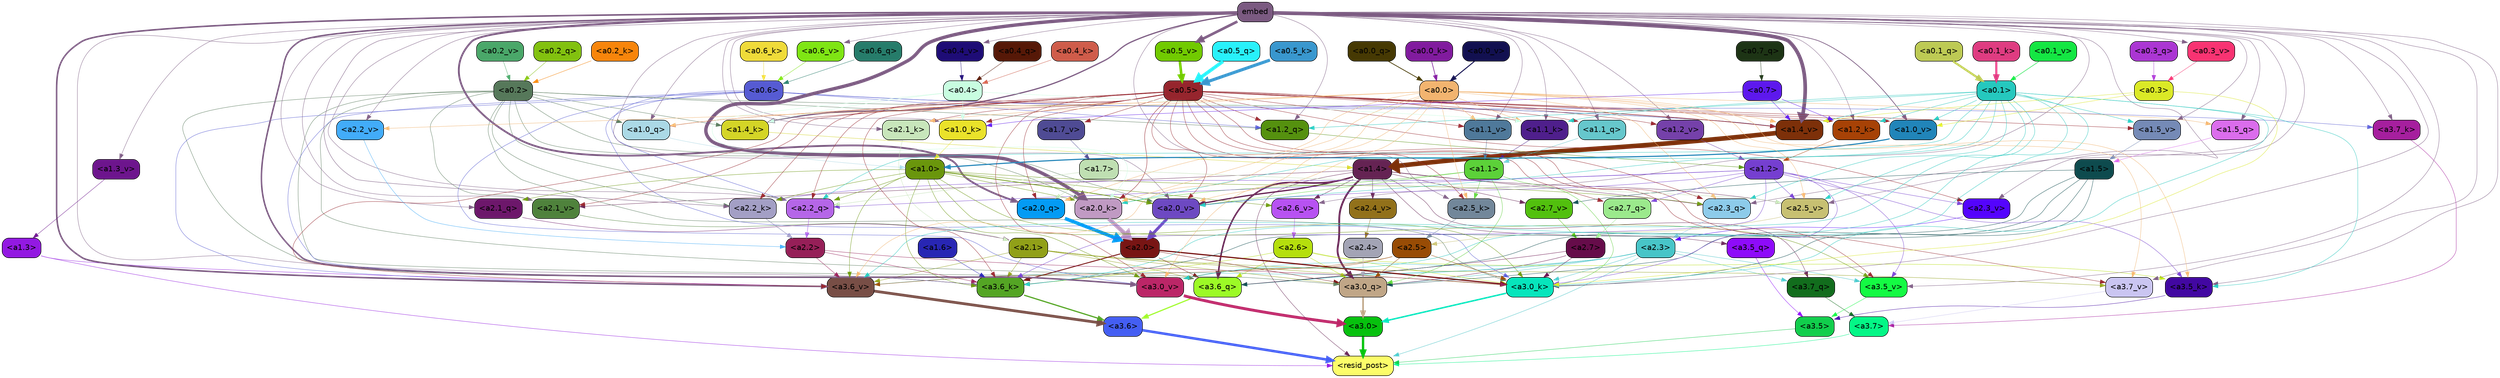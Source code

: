 strict digraph "" {
	graph [bgcolor=transparent,
		layout=dot,
		overlap=false,
		splines=true
	];
	"<a3.7>"	[color=black,
		fillcolor="#04f686",
		fontname=Helvetica,
		shape=box,
		style="filled, rounded"];
	"<resid_post>"	[color=black,
		fillcolor="#fcfd69",
		fontname=Helvetica,
		shape=box,
		style="filled, rounded"];
	"<a3.7>" -> "<resid_post>"	[color="#04f686",
		penwidth=0.6239100098609924];
	"<a3.6>"	[color=black,
		fillcolor="#445ef3",
		fontname=Helvetica,
		shape=box,
		style="filled, rounded"];
	"<a3.6>" -> "<resid_post>"	[color="#445ef3",
		penwidth=4.569062113761902];
	"<a3.5>"	[color=black,
		fillcolor="#11ce4c",
		fontname=Helvetica,
		shape=box,
		style="filled, rounded"];
	"<a3.5>" -> "<resid_post>"	[color="#11ce4c",
		penwidth=0.6];
	"<a3.0>"	[color=black,
		fillcolor="#07c10e",
		fontname=Helvetica,
		shape=box,
		style="filled, rounded"];
	"<a3.0>" -> "<resid_post>"	[color="#07c10e",
		penwidth=4.283544182777405];
	"<a2.3>"	[color=black,
		fillcolor="#48c5c8",
		fontname=Helvetica,
		shape=box,
		style="filled, rounded"];
	"<a2.3>" -> "<resid_post>"	[color="#48c5c8",
		penwidth=0.6];
	"<a3.7_q>"	[color=black,
		fillcolor="#126d1d",
		fontname=Helvetica,
		shape=box,
		style="filled, rounded"];
	"<a2.3>" -> "<a3.7_q>"	[color="#48c5c8",
		penwidth=0.6];
	"<a3.6_q>"	[color=black,
		fillcolor="#9cfa26",
		fontname=Helvetica,
		shape=box,
		style="filled, rounded"];
	"<a2.3>" -> "<a3.6_q>"	[color="#48c5c8",
		penwidth=0.6];
	"<a3.0_q>"	[color=black,
		fillcolor="#c0a687",
		fontname=Helvetica,
		shape=box,
		style="filled, rounded"];
	"<a2.3>" -> "<a3.0_q>"	[color="#48c5c8",
		penwidth=0.6];
	"<a3.0_k>"	[color=black,
		fillcolor="#07e5bc",
		fontname=Helvetica,
		shape=box,
		style="filled, rounded"];
	"<a2.3>" -> "<a3.0_k>"	[color="#48c5c8",
		penwidth=0.6];
	"<a3.6_v>"	[color=black,
		fillcolor="#784e46",
		fontname=Helvetica,
		shape=box,
		style="filled, rounded"];
	"<a2.3>" -> "<a3.6_v>"	[color="#48c5c8",
		penwidth=0.6];
	"<a3.5_v>"	[color=black,
		fillcolor="#14fa43",
		fontname=Helvetica,
		shape=box,
		style="filled, rounded"];
	"<a2.3>" -> "<a3.5_v>"	[color="#48c5c8",
		penwidth=0.6];
	"<a3.0_v>"	[color=black,
		fillcolor="#bb2667",
		fontname=Helvetica,
		shape=box,
		style="filled, rounded"];
	"<a2.3>" -> "<a3.0_v>"	[color="#48c5c8",
		penwidth=0.6];
	"<a1.4>"	[color=black,
		fillcolor="#652353",
		fontname=Helvetica,
		shape=box,
		style="filled, rounded"];
	"<a1.4>" -> "<resid_post>"	[color="#652353",
		penwidth=0.6];
	"<a1.4>" -> "<a3.7_q>"	[color="#652353",
		penwidth=0.6];
	"<a1.4>" -> "<a3.6_q>"	[color="#652353",
		penwidth=2.7934007048606873];
	"<a3.5_q>"	[color=black,
		fillcolor="#8e0bfa",
		fontname=Helvetica,
		shape=box,
		style="filled, rounded"];
	"<a1.4>" -> "<a3.5_q>"	[color="#652353",
		penwidth=0.6];
	"<a1.4>" -> "<a3.0_q>"	[color="#652353",
		penwidth=3.340754985809326];
	"<a2.3_q>"	[color=black,
		fillcolor="#8dcbea",
		fontname=Helvetica,
		shape=box,
		style="filled, rounded"];
	"<a1.4>" -> "<a2.3_q>"	[color="#652353",
		penwidth=0.6];
	"<a2.7_v>"	[color=black,
		fillcolor="#52c00e",
		fontname=Helvetica,
		shape=box,
		style="filled, rounded"];
	"<a1.4>" -> "<a2.7_v>"	[color="#652353",
		penwidth=0.6];
	"<a2.6_v>"	[color=black,
		fillcolor="#b752f2",
		fontname=Helvetica,
		shape=box,
		style="filled, rounded"];
	"<a1.4>" -> "<a2.6_v>"	[color="#652353",
		penwidth=0.6];
	"<a2.5_v>"	[color=black,
		fillcolor="#c7c072",
		fontname=Helvetica,
		shape=box,
		style="filled, rounded"];
	"<a1.4>" -> "<a2.5_v>"	[color="#652353",
		penwidth=0.6];
	"<a2.4_v>"	[color=black,
		fillcolor="#92711a",
		fontname=Helvetica,
		shape=box,
		style="filled, rounded"];
	"<a1.4>" -> "<a2.4_v>"	[color="#652353",
		penwidth=0.6];
	"<a2.1_v>"	[color=black,
		fillcolor="#4f823c",
		fontname=Helvetica,
		shape=box,
		style="filled, rounded"];
	"<a1.4>" -> "<a2.1_v>"	[color="#652353",
		penwidth=0.6];
	"<a2.0_v>"	[color=black,
		fillcolor="#6d49c2",
		fontname=Helvetica,
		shape=box,
		style="filled, rounded"];
	"<a1.4>" -> "<a2.0_v>"	[color="#652353",
		penwidth=2.268759250640869];
	"<a1.3>"	[color=black,
		fillcolor="#9319e2",
		fontname=Helvetica,
		shape=box,
		style="filled, rounded"];
	"<a1.3>" -> "<resid_post>"	[color="#9319e2",
		penwidth=0.6];
	"<a1.3>" -> "<a3.6_v>"	[color="#9319e2",
		penwidth=0.6];
	"<a3.7_q>" -> "<a3.7>"	[color="#126d1d",
		penwidth=0.6];
	"<a3.6_q>" -> "<a3.6>"	[color="#9cfa26",
		penwidth=2.0347584784030914];
	"<a3.5_q>" -> "<a3.5>"	[color="#8e0bfa",
		penwidth=0.6];
	"<a3.0_q>" -> "<a3.0>"	[color="#c0a687",
		penwidth=2.8635367155075073];
	"<a3.7_k>"	[color=black,
		fillcolor="#a61f9e",
		fontname=Helvetica,
		shape=box,
		style="filled, rounded"];
	"<a3.7_k>" -> "<a3.7>"	[color="#a61f9e",
		penwidth=0.6];
	"<a3.6_k>"	[color=black,
		fillcolor="#54a524",
		fontname=Helvetica,
		shape=box,
		style="filled, rounded"];
	"<a3.6_k>" -> "<a3.6>"	[color="#54a524",
		penwidth=2.1760786175727844];
	"<a3.5_k>"	[color=black,
		fillcolor="#4208a2",
		fontname=Helvetica,
		shape=box,
		style="filled, rounded"];
	"<a3.5_k>" -> "<a3.5>"	[color="#4208a2",
		penwidth=0.6];
	"<a3.0_k>" -> "<a3.0>"	[color="#07e5bc",
		penwidth=2.632905662059784];
	"<a3.7_v>"	[color=black,
		fillcolor="#cac5f1",
		fontname=Helvetica,
		shape=box,
		style="filled, rounded"];
	"<a3.7_v>" -> "<a3.7>"	[color="#cac5f1",
		penwidth=0.6];
	"<a3.6_v>" -> "<a3.6>"	[color="#784e46",
		penwidth=4.981305837631226];
	"<a3.5_v>" -> "<a3.5>"	[color="#14fa43",
		penwidth=0.6];
	"<a3.0_v>" -> "<a3.0>"	[color="#bb2667",
		penwidth=5.168330669403076];
	"<a2.7>"	[color=black,
		fillcolor="#660c4a",
		fontname=Helvetica,
		shape=box,
		style="filled, rounded"];
	"<a2.7>" -> "<a3.6_q>"	[color="#660c4a",
		penwidth=0.6];
	"<a2.7>" -> "<a3.0_q>"	[color="#660c4a",
		penwidth=0.6];
	"<a2.7>" -> "<a3.0_k>"	[color="#660c4a",
		penwidth=0.6];
	"<a2.6>"	[color=black,
		fillcolor="#b5df0d",
		fontname=Helvetica,
		shape=box,
		style="filled, rounded"];
	"<a2.6>" -> "<a3.6_q>"	[color="#b5df0d",
		penwidth=0.6];
	"<a2.6>" -> "<a3.0_q>"	[color="#b5df0d",
		penwidth=0.6];
	"<a2.6>" -> "<a3.6_k>"	[color="#b5df0d",
		penwidth=0.6];
	"<a2.6>" -> "<a3.5_k>"	[color="#b5df0d",
		penwidth=0.6];
	"<a2.6>" -> "<a3.0_k>"	[color="#b5df0d",
		penwidth=0.6];
	"<a2.1>"	[color=black,
		fillcolor="#91a018",
		fontname=Helvetica,
		shape=box,
		style="filled, rounded"];
	"<a2.1>" -> "<a3.6_q>"	[color="#91a018",
		penwidth=0.6];
	"<a2.1>" -> "<a3.0_q>"	[color="#91a018",
		penwidth=0.6];
	"<a2.1>" -> "<a3.6_k>"	[color="#91a018",
		penwidth=0.6];
	"<a2.1>" -> "<a3.0_k>"	[color="#91a018",
		penwidth=0.6];
	"<a2.1>" -> "<a3.7_v>"	[color="#91a018",
		penwidth=0.6];
	"<a2.1>" -> "<a3.6_v>"	[color="#91a018",
		penwidth=0.6];
	"<a2.0>"	[color=black,
		fillcolor="#781514",
		fontname=Helvetica,
		shape=box,
		style="filled, rounded"];
	"<a2.0>" -> "<a3.6_q>"	[color="#781514",
		penwidth=0.6];
	"<a2.0>" -> "<a3.0_q>"	[color="#781514",
		penwidth=0.6];
	"<a2.0>" -> "<a3.6_k>"	[color="#781514",
		penwidth=1.6382827460765839];
	"<a2.0>" -> "<a3.0_k>"	[color="#781514",
		penwidth=2.161143198609352];
	"<a1.5>"	[color=black,
		fillcolor="#0e4b4e",
		fontname=Helvetica,
		shape=box,
		style="filled, rounded"];
	"<a1.5>" -> "<a3.6_q>"	[color="#0e4b4e",
		penwidth=0.6];
	"<a1.5>" -> "<a3.0_q>"	[color="#0e4b4e",
		penwidth=0.6];
	"<a1.5>" -> "<a3.6_k>"	[color="#0e4b4e",
		penwidth=0.6];
	"<a1.5>" -> "<a3.0_k>"	[color="#0e4b4e",
		penwidth=0.6];
	"<a1.5>" -> "<a2.7_v>"	[color="#0e4b4e",
		penwidth=0.6];
	"<a0.2>"	[color=black,
		fillcolor="#56785a",
		fontname=Helvetica,
		shape=box,
		style="filled, rounded"];
	"<a0.2>" -> "<a3.6_q>"	[color="#56785a",
		penwidth=0.6];
	"<a0.2>" -> "<a3.0_q>"	[color="#56785a",
		penwidth=0.6];
	"<a0.2>" -> "<a3.6_k>"	[color="#56785a",
		penwidth=0.6];
	"<a0.2>" -> "<a3.0_k>"	[color="#56785a",
		penwidth=0.6];
	"<a2.2_q>"	[color=black,
		fillcolor="#b566e8",
		fontname=Helvetica,
		shape=box,
		style="filled, rounded"];
	"<a0.2>" -> "<a2.2_q>"	[color="#56785a",
		penwidth=0.6];
	"<a2.2_k>"	[color=black,
		fillcolor="#a39fc5",
		fontname=Helvetica,
		shape=box,
		style="filled, rounded"];
	"<a0.2>" -> "<a2.2_k>"	[color="#56785a",
		penwidth=0.6];
	"<a2.0_k>"	[color=black,
		fillcolor="#c09ac3",
		fontname=Helvetica,
		shape=box,
		style="filled, rounded"];
	"<a0.2>" -> "<a2.0_k>"	[color="#56785a",
		penwidth=0.6];
	"<a0.2>" -> "<a2.1_v>"	[color="#56785a",
		penwidth=0.6];
	"<a0.2>" -> "<a2.0_v>"	[color="#56785a",
		penwidth=0.6];
	"<a1.2_q>"	[color=black,
		fillcolor="#55910f",
		fontname=Helvetica,
		shape=box,
		style="filled, rounded"];
	"<a0.2>" -> "<a1.2_q>"	[color="#56785a",
		penwidth=0.6];
	"<a1.0_q>"	[color=black,
		fillcolor="#abd9e6",
		fontname=Helvetica,
		shape=box,
		style="filled, rounded"];
	"<a0.2>" -> "<a1.0_q>"	[color="#56785a",
		penwidth=0.6];
	"<a1.4_k>"	[color=black,
		fillcolor="#d4d527",
		fontname=Helvetica,
		shape=box,
		style="filled, rounded"];
	"<a0.2>" -> "<a1.4_k>"	[color="#56785a",
		penwidth=0.6];
	"<a1.4_v>"	[color=black,
		fillcolor="#7d3009",
		fontname=Helvetica,
		shape=box,
		style="filled, rounded"];
	"<a0.2>" -> "<a1.4_v>"	[color="#56785a",
		penwidth=0.6];
	"<a2.5>"	[color=black,
		fillcolor="#984c05",
		fontname=Helvetica,
		shape=box,
		style="filled, rounded"];
	"<a2.5>" -> "<a3.0_q>"	[color="#984c05",
		penwidth=0.6];
	"<a2.5>" -> "<a3.0_k>"	[color="#984c05",
		penwidth=0.6];
	"<a2.5>" -> "<a3.6_v>"	[color="#984c05",
		penwidth=0.6];
	"<a2.5>" -> "<a3.0_v>"	[color="#984c05",
		penwidth=0.6];
	"<a2.4>"	[color=black,
		fillcolor="#a3a4b5",
		fontname=Helvetica,
		shape=box,
		style="filled, rounded"];
	"<a2.4>" -> "<a3.0_q>"	[color="#a3a4b5",
		penwidth=0.6];
	"<a1.1>"	[color=black,
		fillcolor="#5cd139",
		fontname=Helvetica,
		shape=box,
		style="filled, rounded"];
	"<a1.1>" -> "<a3.0_q>"	[color="#5cd139",
		penwidth=0.6];
	"<a1.1>" -> "<a3.0_k>"	[color="#5cd139",
		penwidth=0.6];
	"<a2.5_k>"	[color=black,
		fillcolor="#72879a",
		fontname=Helvetica,
		shape=box,
		style="filled, rounded"];
	"<a1.1>" -> "<a2.5_k>"	[color="#5cd139",
		penwidth=0.6];
	"<a1.1>" -> "<a2.0_k>"	[color="#5cd139",
		penwidth=0.6];
	"<a1.1>" -> "<a2.0_v>"	[color="#5cd139",
		penwidth=0.6];
	"<a0.6>"	[color=black,
		fillcolor="#565bd3",
		fontname=Helvetica,
		shape=box,
		style="filled, rounded"];
	"<a0.6>" -> "<a3.7_k>"	[color="#565bd3",
		penwidth=0.6];
	"<a0.6>" -> "<a3.6_k>"	[color="#565bd3",
		penwidth=0.6];
	"<a0.6>" -> "<a3.0_k>"	[color="#565bd3",
		penwidth=0.6];
	"<a0.6>" -> "<a3.6_v>"	[color="#565bd3",
		penwidth=0.6];
	"<a0.6>" -> "<a3.0_v>"	[color="#565bd3",
		penwidth=0.6];
	"<a0.6>" -> "<a2.2_q>"	[color="#565bd3",
		penwidth=0.6];
	"<a0.6>" -> "<a1.2_q>"	[color="#565bd3",
		penwidth=0.6];
	"<a0.6>" -> "<a1.4_v>"	[color="#565bd3",
		penwidth=0.6];
	embed	[color=black,
		fillcolor="#7b5a81",
		fontname=Helvetica,
		shape=box,
		style="filled, rounded"];
	embed -> "<a3.7_k>"	[color="#7b5a81",
		penwidth=0.6];
	embed -> "<a3.6_k>"	[color="#7b5a81",
		penwidth=0.6];
	embed -> "<a3.5_k>"	[color="#7b5a81",
		penwidth=0.6];
	embed -> "<a3.0_k>"	[color="#7b5a81",
		penwidth=0.6];
	embed -> "<a3.7_v>"	[color="#7b5a81",
		penwidth=0.6];
	embed -> "<a3.6_v>"	[color="#7b5a81",
		penwidth=2.7825746536254883];
	embed -> "<a3.5_v>"	[color="#7b5a81",
		penwidth=0.6];
	embed -> "<a3.0_v>"	[color="#7b5a81",
		penwidth=2.6950180530548096];
	embed -> "<a2.3_q>"	[color="#7b5a81",
		penwidth=0.6];
	embed -> "<a2.2_q>"	[color="#7b5a81",
		penwidth=0.6];
	"<a2.1_q>"	[color=black,
		fillcolor="#6d176b",
		fontname=Helvetica,
		shape=box,
		style="filled, rounded"];
	embed -> "<a2.1_q>"	[color="#7b5a81",
		penwidth=0.6];
	"<a2.0_q>"	[color=black,
		fillcolor="#049bf4",
		fontname=Helvetica,
		shape=box,
		style="filled, rounded"];
	embed -> "<a2.0_q>"	[color="#7b5a81",
		penwidth=3.305941343307495];
	embed -> "<a2.5_k>"	[color="#7b5a81",
		penwidth=0.6];
	embed -> "<a2.2_k>"	[color="#7b5a81",
		penwidth=0.6698317527770996];
	"<a2.1_k>"	[color=black,
		fillcolor="#c8e6bb",
		fontname=Helvetica,
		shape=box,
		style="filled, rounded"];
	embed -> "<a2.1_k>"	[color="#7b5a81",
		penwidth=0.6];
	embed -> "<a2.0_k>"	[color="#7b5a81",
		penwidth=6.12570995092392];
	embed -> "<a2.6_v>"	[color="#7b5a81",
		penwidth=0.6];
	embed -> "<a2.5_v>"	[color="#7b5a81",
		penwidth=0.6];
	"<a2.3_v>"	[color=black,
		fillcolor="#5404fd",
		fontname=Helvetica,
		shape=box,
		style="filled, rounded"];
	embed -> "<a2.3_v>"	[color="#7b5a81",
		penwidth=0.6];
	"<a2.2_v>"	[color=black,
		fillcolor="#42acf9",
		fontname=Helvetica,
		shape=box,
		style="filled, rounded"];
	embed -> "<a2.2_v>"	[color="#7b5a81",
		penwidth=0.6];
	embed -> "<a2.1_v>"	[color="#7b5a81",
		penwidth=0.6];
	embed -> "<a2.0_v>"	[color="#7b5a81",
		penwidth=0.6];
	"<a1.5_q>"	[color=black,
		fillcolor="#db6dec",
		fontname=Helvetica,
		shape=box,
		style="filled, rounded"];
	embed -> "<a1.5_q>"	[color="#7b5a81",
		penwidth=0.6];
	embed -> "<a1.2_q>"	[color="#7b5a81",
		penwidth=0.6087074279785156];
	"<a1.1_q>"	[color=black,
		fillcolor="#66c7cc",
		fontname=Helvetica,
		shape=box,
		style="filled, rounded"];
	embed -> "<a1.1_q>"	[color="#7b5a81",
		penwidth=0.6];
	embed -> "<a1.0_q>"	[color="#7b5a81",
		penwidth=0.6];
	embed -> "<a1.4_k>"	[color="#7b5a81",
		penwidth=2.1858973503112793];
	"<a1.2_k>"	[color=black,
		fillcolor="#a74206",
		fontname=Helvetica,
		shape=box,
		style="filled, rounded"];
	embed -> "<a1.2_k>"	[color="#7b5a81",
		penwidth=0.6];
	"<a1.1_k>"	[color=black,
		fillcolor="#4f1f8c",
		fontname=Helvetica,
		shape=box,
		style="filled, rounded"];
	embed -> "<a1.1_k>"	[color="#7b5a81",
		penwidth=0.6];
	"<a1.0_k>"	[color=black,
		fillcolor="#eae22a",
		fontname=Helvetica,
		shape=box,
		style="filled, rounded"];
	embed -> "<a1.0_k>"	[color="#7b5a81",
		penwidth=0.6];
	"<a1.5_v>"	[color=black,
		fillcolor="#758ab6",
		fontname=Helvetica,
		shape=box,
		style="filled, rounded"];
	embed -> "<a1.5_v>"	[color="#7b5a81",
		penwidth=0.6];
	embed -> "<a1.4_v>"	[color="#7b5a81",
		penwidth=6.590077131986618];
	"<a1.3_v>"	[color=black,
		fillcolor="#6d158d",
		fontname=Helvetica,
		shape=box,
		style="filled, rounded"];
	embed -> "<a1.3_v>"	[color="#7b5a81",
		penwidth=0.6];
	"<a1.2_v>"	[color=black,
		fillcolor="#7541aa",
		fontname=Helvetica,
		shape=box,
		style="filled, rounded"];
	embed -> "<a1.2_v>"	[color="#7b5a81",
		penwidth=0.6];
	"<a1.1_v>"	[color=black,
		fillcolor="#4f799a",
		fontname=Helvetica,
		shape=box,
		style="filled, rounded"];
	embed -> "<a1.1_v>"	[color="#7b5a81",
		penwidth=0.6];
	"<a1.0_v>"	[color=black,
		fillcolor="#2185b9",
		fontname=Helvetica,
		shape=box,
		style="filled, rounded"];
	embed -> "<a1.0_v>"	[color="#7b5a81",
		penwidth=1.2076449394226074];
	"<a0.6_v>"	[color=black,
		fillcolor="#7fe514",
		fontname=Helvetica,
		shape=box,
		style="filled, rounded"];
	embed -> "<a0.6_v>"	[color="#7b5a81",
		penwidth=0.6];
	"<a0.5_v>"	[color=black,
		fillcolor="#71ca01",
		fontname=Helvetica,
		shape=box,
		style="filled, rounded"];
	embed -> "<a0.5_v>"	[color="#7b5a81",
		penwidth=4.663905620574951];
	"<a0.4_v>"	[color=black,
		fillcolor="#1e0c76",
		fontname=Helvetica,
		shape=box,
		style="filled, rounded"];
	embed -> "<a0.4_v>"	[color="#7b5a81",
		penwidth=0.6];
	"<a0.3_v>"	[color=black,
		fillcolor="#f83372",
		fontname=Helvetica,
		shape=box,
		style="filled, rounded"];
	embed -> "<a0.3_v>"	[color="#7b5a81",
		penwidth=0.6];
	"<a2.2>"	[color=black,
		fillcolor="#961f58",
		fontname=Helvetica,
		shape=box,
		style="filled, rounded"];
	"<a2.2>" -> "<a3.6_k>"	[color="#961f58",
		penwidth=0.6];
	"<a2.2>" -> "<a3.0_k>"	[color="#961f58",
		penwidth=0.6];
	"<a2.2>" -> "<a3.6_v>"	[color="#961f58",
		penwidth=0.6];
	"<a1.6>"	[color=black,
		fillcolor="#2826b4",
		fontname=Helvetica,
		shape=box,
		style="filled, rounded"];
	"<a1.6>" -> "<a3.6_k>"	[color="#2826b4",
		penwidth=0.6];
	"<a1.2>"	[color=black,
		fillcolor="#753fd0",
		fontname=Helvetica,
		shape=box,
		style="filled, rounded"];
	"<a1.2>" -> "<a3.6_k>"	[color="#753fd0",
		penwidth=0.6];
	"<a1.2>" -> "<a3.5_k>"	[color="#753fd0",
		penwidth=0.6];
	"<a1.2>" -> "<a3.0_k>"	[color="#753fd0",
		penwidth=0.6];
	"<a1.2>" -> "<a3.5_v>"	[color="#753fd0",
		penwidth=0.6];
	"<a2.7_q>"	[color=black,
		fillcolor="#9be98c",
		fontname=Helvetica,
		shape=box,
		style="filled, rounded"];
	"<a1.2>" -> "<a2.7_q>"	[color="#753fd0",
		penwidth=0.6];
	"<a1.2>" -> "<a2.2_q>"	[color="#753fd0",
		penwidth=0.6];
	"<a1.2>" -> "<a2.2_k>"	[color="#753fd0",
		penwidth=0.6];
	"<a1.2>" -> "<a2.5_v>"	[color="#753fd0",
		penwidth=0.6];
	"<a1.2>" -> "<a2.3_v>"	[color="#753fd0",
		penwidth=0.6];
	"<a1.2>" -> "<a2.0_v>"	[color="#753fd0",
		penwidth=0.6];
	"<a1.0>"	[color=black,
		fillcolor="#6a960c",
		fontname=Helvetica,
		shape=box,
		style="filled, rounded"];
	"<a1.0>" -> "<a3.6_k>"	[color="#6a960c",
		penwidth=0.6];
	"<a1.0>" -> "<a3.0_k>"	[color="#6a960c",
		penwidth=0.6];
	"<a1.0>" -> "<a3.6_v>"	[color="#6a960c",
		penwidth=0.6];
	"<a1.0>" -> "<a3.5_v>"	[color="#6a960c",
		penwidth=0.6];
	"<a1.0>" -> "<a3.0_v>"	[color="#6a960c",
		penwidth=0.6];
	"<a1.0>" -> "<a2.3_q>"	[color="#6a960c",
		penwidth=0.6];
	"<a1.0>" -> "<a2.2_q>"	[color="#6a960c",
		penwidth=0.6];
	"<a1.0>" -> "<a2.1_q>"	[color="#6a960c",
		penwidth=0.6];
	"<a1.0>" -> "<a2.2_k>"	[color="#6a960c",
		penwidth=0.6];
	"<a1.0>" -> "<a2.0_k>"	[color="#6a960c",
		penwidth=0.6];
	"<a1.0>" -> "<a2.6_v>"	[color="#6a960c",
		penwidth=0.6];
	"<a1.0>" -> "<a2.0_v>"	[color="#6a960c",
		penwidth=1.2213096618652344];
	"<a0.5>"	[color=black,
		fillcolor="#96252d",
		fontname=Helvetica,
		shape=box,
		style="filled, rounded"];
	"<a0.5>" -> "<a3.6_k>"	[color="#96252d",
		penwidth=0.6];
	"<a0.5>" -> "<a3.7_v>"	[color="#96252d",
		penwidth=0.6];
	"<a0.5>" -> "<a3.6_v>"	[color="#96252d",
		penwidth=0.6];
	"<a0.5>" -> "<a3.5_v>"	[color="#96252d",
		penwidth=0.6];
	"<a0.5>" -> "<a3.0_v>"	[color="#96252d",
		penwidth=0.6];
	"<a0.5>" -> "<a2.7_q>"	[color="#96252d",
		penwidth=0.6];
	"<a0.5>" -> "<a2.3_q>"	[color="#96252d",
		penwidth=0.6];
	"<a0.5>" -> "<a2.2_q>"	[color="#96252d",
		penwidth=0.6];
	"<a0.5>" -> "<a2.0_q>"	[color="#96252d",
		penwidth=0.6];
	"<a0.5>" -> "<a2.5_k>"	[color="#96252d",
		penwidth=0.6];
	"<a0.5>" -> "<a2.2_k>"	[color="#96252d",
		penwidth=0.6];
	"<a0.5>" -> "<a2.1_k>"	[color="#96252d",
		penwidth=0.6];
	"<a0.5>" -> "<a2.0_k>"	[color="#96252d",
		penwidth=0.6900839805603027];
	"<a0.5>" -> "<a2.3_v>"	[color="#96252d",
		penwidth=0.6];
	"<a0.5>" -> "<a2.1_v>"	[color="#96252d",
		penwidth=0.6];
	"<a0.5>" -> "<a2.0_v>"	[color="#96252d",
		penwidth=0.6];
	"<a0.5>" -> "<a1.2_q>"	[color="#96252d",
		penwidth=0.6];
	"<a0.5>" -> "<a1.1_q>"	[color="#96252d",
		penwidth=0.6];
	"<a0.5>" -> "<a1.0_q>"	[color="#96252d",
		penwidth=0.6];
	"<a0.5>" -> "<a1.2_k>"	[color="#96252d",
		penwidth=0.6];
	"<a0.5>" -> "<a1.1_k>"	[color="#96252d",
		penwidth=0.6];
	"<a0.5>" -> "<a1.0_k>"	[color="#96252d",
		penwidth=0.6];
	"<a1.7_v>"	[color=black,
		fillcolor="#4f4b94",
		fontname=Helvetica,
		shape=box,
		style="filled, rounded"];
	"<a0.5>" -> "<a1.7_v>"	[color="#96252d",
		penwidth=0.6];
	"<a0.5>" -> "<a1.5_v>"	[color="#96252d",
		penwidth=0.6];
	"<a0.5>" -> "<a1.4_v>"	[color="#96252d",
		penwidth=0.9985027313232422];
	"<a0.5>" -> "<a1.2_v>"	[color="#96252d",
		penwidth=0.6];
	"<a0.5>" -> "<a1.1_v>"	[color="#96252d",
		penwidth=0.6];
	"<a0.5>" -> "<a1.0_v>"	[color="#96252d",
		penwidth=0.6];
	"<a0.1>"	[color=black,
		fillcolor="#25c8be",
		fontname=Helvetica,
		shape=box,
		style="filled, rounded"];
	"<a0.1>" -> "<a3.6_k>"	[color="#25c8be",
		penwidth=0.6];
	"<a0.1>" -> "<a3.5_k>"	[color="#25c8be",
		penwidth=0.6];
	"<a0.1>" -> "<a3.0_k>"	[color="#25c8be",
		penwidth=0.6];
	"<a0.1>" -> "<a3.6_v>"	[color="#25c8be",
		penwidth=0.6];
	"<a0.1>" -> "<a3.0_v>"	[color="#25c8be",
		penwidth=0.6];
	"<a0.1>" -> "<a2.3_q>"	[color="#25c8be",
		penwidth=0.6];
	"<a0.1>" -> "<a2.2_q>"	[color="#25c8be",
		penwidth=0.6];
	"<a0.1>" -> "<a2.0_k>"	[color="#25c8be",
		penwidth=0.6];
	"<a0.1>" -> "<a2.5_v>"	[color="#25c8be",
		penwidth=0.6];
	"<a0.1>" -> "<a2.0_v>"	[color="#25c8be",
		penwidth=0.6];
	"<a0.1>" -> "<a1.2_q>"	[color="#25c8be",
		penwidth=0.6218185424804688];
	"<a0.1>" -> "<a1.2_k>"	[color="#25c8be",
		penwidth=0.6];
	"<a0.1>" -> "<a1.1_k>"	[color="#25c8be",
		penwidth=0.6];
	"<a0.1>" -> "<a1.5_v>"	[color="#25c8be",
		penwidth=0.6];
	"<a0.1>" -> "<a1.4_v>"	[color="#25c8be",
		penwidth=0.6];
	"<a0.1>" -> "<a1.0_v>"	[color="#25c8be",
		penwidth=0.6];
	"<a0.0>"	[color=black,
		fillcolor="#f2b46f",
		fontname=Helvetica,
		shape=box,
		style="filled, rounded"];
	"<a0.0>" -> "<a3.5_k>"	[color="#f2b46f",
		penwidth=0.6];
	"<a0.0>" -> "<a3.7_v>"	[color="#f2b46f",
		penwidth=0.6];
	"<a0.0>" -> "<a3.6_v>"	[color="#f2b46f",
		penwidth=0.6];
	"<a0.0>" -> "<a3.0_v>"	[color="#f2b46f",
		penwidth=0.6];
	"<a0.0>" -> "<a2.3_q>"	[color="#f2b46f",
		penwidth=0.6];
	"<a0.0>" -> "<a2.0_q>"	[color="#f2b46f",
		penwidth=0.6];
	"<a0.0>" -> "<a2.5_k>"	[color="#f2b46f",
		penwidth=0.6];
	"<a0.0>" -> "<a2.1_k>"	[color="#f2b46f",
		penwidth=0.6];
	"<a0.0>" -> "<a2.0_k>"	[color="#f2b46f",
		penwidth=0.6];
	"<a0.0>" -> "<a2.5_v>"	[color="#f2b46f",
		penwidth=0.6];
	"<a0.0>" -> "<a2.2_v>"	[color="#f2b46f",
		penwidth=0.6];
	"<a0.0>" -> "<a2.0_v>"	[color="#f2b46f",
		penwidth=0.6];
	"<a0.0>" -> "<a1.5_q>"	[color="#f2b46f",
		penwidth=0.6];
	"<a0.0>" -> "<a1.0_q>"	[color="#f2b46f",
		penwidth=0.6];
	"<a0.0>" -> "<a1.1_k>"	[color="#f2b46f",
		penwidth=0.6];
	"<a0.0>" -> "<a1.4_v>"	[color="#f2b46f",
		penwidth=0.6];
	"<a0.0>" -> "<a1.1_v>"	[color="#f2b46f",
		penwidth=0.6];
	"<a0.3>"	[color=black,
		fillcolor="#dbe926",
		fontname=Helvetica,
		shape=box,
		style="filled, rounded"];
	"<a0.3>" -> "<a3.0_k>"	[color="#dbe926",
		penwidth=0.6];
	"<a0.3>" -> "<a1.4_v>"	[color="#dbe926",
		penwidth=0.6];
	"<a0.3>" -> "<a1.0_v>"	[color="#dbe926",
		penwidth=0.6];
	"<a2.7_q>" -> "<a2.7>"	[color="#9be98c",
		penwidth=0.6];
	"<a2.3_q>" -> "<a2.3>"	[color="#8dcbea",
		penwidth=0.6];
	"<a2.2_q>" -> "<a2.2>"	[color="#b566e8",
		penwidth=0.7553567886352539];
	"<a2.1_q>" -> "<a2.1>"	[color="#6d176b",
		penwidth=0.6];
	"<a2.0_q>" -> "<a2.0>"	[color="#049bf4",
		penwidth=6.256794691085815];
	"<a2.5_k>" -> "<a2.5>"	[color="#72879a",
		penwidth=0.6];
	"<a2.2_k>" -> "<a2.2>"	[color="#a39fc5",
		penwidth=0.8854708671569824];
	"<a2.1_k>" -> "<a2.1>"	[color="#c8e6bb",
		penwidth=0.6];
	"<a2.0_k>" -> "<a2.0>"	[color="#c09ac3",
		penwidth=7.231504917144775];
	"<a2.7_v>" -> "<a2.7>"	[color="#52c00e",
		penwidth=0.6];
	"<a2.6_v>" -> "<a2.6>"	[color="#b752f2",
		penwidth=0.6];
	"<a2.5_v>" -> "<a2.5>"	[color="#c7c072",
		penwidth=0.6];
	"<a2.4_v>" -> "<a2.4>"	[color="#92711a",
		penwidth=0.6];
	"<a2.3_v>" -> "<a2.3>"	[color="#5404fd",
		penwidth=0.6];
	"<a2.2_v>" -> "<a2.2>"	[color="#42acf9",
		penwidth=0.6];
	"<a2.1_v>" -> "<a2.1>"	[color="#4f823c",
		penwidth=0.6];
	"<a2.0_v>" -> "<a2.0>"	[color="#6d49c2",
		penwidth=5.231471925973892];
	"<a1.7>"	[color=black,
		fillcolor="#bfdfb2",
		fontname=Helvetica,
		shape=box,
		style="filled, rounded"];
	"<a1.7>" -> "<a2.2_q>"	[color="#bfdfb2",
		penwidth=0.6];
	"<a1.7>" -> "<a2.0_q>"	[color="#bfdfb2",
		penwidth=0.6];
	"<a1.7>" -> "<a2.5_v>"	[color="#bfdfb2",
		penwidth=0.6];
	"<a0.4>"	[color=black,
		fillcolor="#c8fde0",
		fontname=Helvetica,
		shape=box,
		style="filled, rounded"];
	"<a0.4>" -> "<a2.0_k>"	[color="#c8fde0",
		penwidth=0.6];
	"<a0.4>" -> "<a1.4_k>"	[color="#c8fde0",
		penwidth=0.6];
	"<a0.4>" -> "<a1.1_k>"	[color="#c8fde0",
		penwidth=0.6];
	"<a0.4>" -> "<a1.0_k>"	[color="#c8fde0",
		penwidth=0.6];
	"<a1.5_q>" -> "<a1.5>"	[color="#db6dec",
		penwidth=0.6];
	"<a1.2_q>" -> "<a1.2>"	[color="#55910f",
		penwidth=0.6];
	"<a1.1_q>" -> "<a1.1>"	[color="#66c7cc",
		penwidth=0.6];
	"<a1.0_q>" -> "<a1.0>"	[color="#abd9e6",
		penwidth=0.6];
	"<a1.4_k>" -> "<a1.4>"	[color="#d4d527",
		penwidth=0.6];
	"<a1.2_k>" -> "<a1.2>"	[color="#a74206",
		penwidth=0.6];
	"<a1.1_k>" -> "<a1.1>"	[color="#4f1f8c",
		penwidth=0.6];
	"<a1.0_k>" -> "<a1.0>"	[color="#eae22a",
		penwidth=0.6];
	"<a1.7_v>" -> "<a1.7>"	[color="#4f4b94",
		penwidth=0.6];
	"<a1.5_v>" -> "<a1.5>"	[color="#758ab6",
		penwidth=0.6];
	"<a1.4_v>" -> "<a1.4>"	[color="#7d3009",
		penwidth=8.36684274673462];
	"<a1.3_v>" -> "<a1.3>"	[color="#6d158d",
		penwidth=0.6];
	"<a1.2_v>" -> "<a1.2>"	[color="#7541aa",
		penwidth=0.6];
	"<a1.1_v>" -> "<a1.1>"	[color="#4f799a",
		penwidth=0.6];
	"<a1.0_v>" -> "<a1.0>"	[color="#2185b9",
		penwidth=1.9665732383728027];
	"<a0.7>"	[color=black,
		fillcolor="#5d18ed",
		fontname=Helvetica,
		shape=box,
		style="filled, rounded"];
	"<a0.7>" -> "<a1.2_k>"	[color="#5d18ed",
		penwidth=0.6];
	"<a0.7>" -> "<a1.0_k>"	[color="#5d18ed",
		penwidth=0.6];
	"<a0.7>" -> "<a1.4_v>"	[color="#5d18ed",
		penwidth=0.6];
	"<a0.7_q>"	[color=black,
		fillcolor="#1d3415",
		fontname=Helvetica,
		shape=box,
		style="filled, rounded"];
	"<a0.7_q>" -> "<a0.7>"	[color="#1d3415",
		penwidth=0.6];
	"<a0.6_q>"	[color=black,
		fillcolor="#267c6a",
		fontname=Helvetica,
		shape=box,
		style="filled, rounded"];
	"<a0.6_q>" -> "<a0.6>"	[color="#267c6a",
		penwidth=0.6];
	"<a0.5_q>"	[color=black,
		fillcolor="#28f1fa",
		fontname=Helvetica,
		shape=box,
		style="filled, rounded"];
	"<a0.5_q>" -> "<a0.5>"	[color="#28f1fa",
		penwidth=6.156635046005249];
	"<a0.4_q>"	[color=black,
		fillcolor="#561807",
		fontname=Helvetica,
		shape=box,
		style="filled, rounded"];
	"<a0.4_q>" -> "<a0.4>"	[color="#561807",
		penwidth=0.6];
	"<a0.3_q>"	[color=black,
		fillcolor="#ab36d3",
		fontname=Helvetica,
		shape=box,
		style="filled, rounded"];
	"<a0.3_q>" -> "<a0.3>"	[color="#ab36d3",
		penwidth=0.6];
	"<a0.2_q>"	[color=black,
		fillcolor="#82c10f",
		fontname=Helvetica,
		shape=box,
		style="filled, rounded"];
	"<a0.2_q>" -> "<a0.2>"	[color="#82c10f",
		penwidth=0.6];
	"<a0.1_q>"	[color=black,
		fillcolor="#bdca54",
		fontname=Helvetica,
		shape=box,
		style="filled, rounded"];
	"<a0.1_q>" -> "<a0.1>"	[color="#bdca54",
		penwidth=3.795884132385254];
	"<a0.0_q>"	[color=black,
		fillcolor="#463903",
		fontname=Helvetica,
		shape=box,
		style="filled, rounded"];
	"<a0.0_q>" -> "<a0.0>"	[color="#463903",
		penwidth=1.2393803596496582];
	"<a0.6_k>"	[color=black,
		fillcolor="#efdb39",
		fontname=Helvetica,
		shape=box,
		style="filled, rounded"];
	"<a0.6_k>" -> "<a0.6>"	[color="#efdb39",
		penwidth=0.6];
	"<a0.5_k>"	[color=black,
		fillcolor="#3997ce",
		fontname=Helvetica,
		shape=box,
		style="filled, rounded"];
	"<a0.5_k>" -> "<a0.5>"	[color="#3997ce",
		penwidth=5.603226900100708];
	"<a0.4_k>"	[color=black,
		fillcolor="#cf5c4a",
		fontname=Helvetica,
		shape=box,
		style="filled, rounded"];
	"<a0.4_k>" -> "<a0.4>"	[color="#cf5c4a",
		penwidth=0.6];
	"<a0.2_k>"	[color=black,
		fillcolor="#f7850b",
		fontname=Helvetica,
		shape=box,
		style="filled, rounded"];
	"<a0.2_k>" -> "<a0.2>"	[color="#f7850b",
		penwidth=0.6];
	"<a0.1_k>"	[color=black,
		fillcolor="#df3c81",
		fontname=Helvetica,
		shape=box,
		style="filled, rounded"];
	"<a0.1_k>" -> "<a0.1>"	[color="#df3c81",
		penwidth=3.7429747581481934];
	"<a0.0_k>"	[color=black,
		fillcolor="#811b9e",
		fontname=Helvetica,
		shape=box,
		style="filled, rounded"];
	"<a0.0_k>" -> "<a0.0>"	[color="#811b9e",
		penwidth=1.106727123260498];
	"<a0.6_v>" -> "<a0.6>"	[color="#7fe514",
		penwidth=0.6];
	"<a0.5_v>" -> "<a0.5>"	[color="#71ca01",
		penwidth=4.667354106903076];
	"<a0.4_v>" -> "<a0.4>"	[color="#1e0c76",
		penwidth=0.6];
	"<a0.3_v>" -> "<a0.3>"	[color="#f83372",
		penwidth=0.6];
	"<a0.2_v>"	[color=black,
		fillcolor="#4aa769",
		fontname=Helvetica,
		shape=box,
		style="filled, rounded"];
	"<a0.2_v>" -> "<a0.2>"	[color="#4aa769",
		penwidth=0.6];
	"<a0.1_v>"	[color=black,
		fillcolor="#14e643",
		fontname=Helvetica,
		shape=box,
		style="filled, rounded"];
	"<a0.1_v>" -> "<a0.1>"	[color="#14e643",
		penwidth=0.8298110961914062];
	"<a0.0_v>"	[color=black,
		fillcolor="#121050",
		fontname=Helvetica,
		shape=box,
		style="filled, rounded"];
	"<a0.0_v>" -> "<a0.0>"	[color="#121050",
		penwidth=1.7084956169128418];
}
